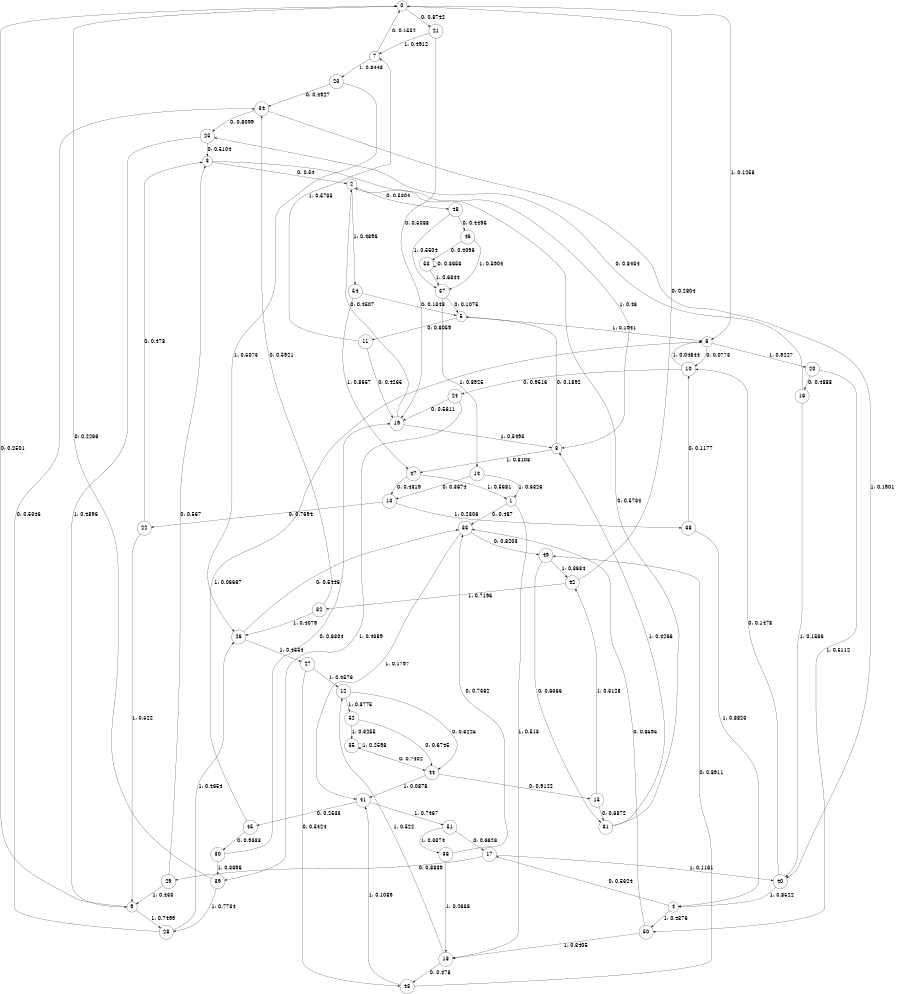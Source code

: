digraph "ch11randomL7" {
size = "6,8.5";
ratio = "fill";
node [shape = circle];
node [fontsize = 24];
edge [fontsize = 24];
0 -> 21 [label = "0: 0.8742   "];
0 -> 6 [label = "1: 0.1258   "];
1 -> 33 [label = "0: 0.487    "];
1 -> 18 [label = "1: 0.513    "];
2 -> 48 [label = "0: 0.5304   "];
2 -> 54 [label = "1: 0.4696   "];
3 -> 2 [label = "0: 0.54     "];
3 -> 8 [label = "1: 0.46     "];
4 -> 17 [label = "0: 0.5624   "];
4 -> 50 [label = "1: 0.4376   "];
5 -> 11 [label = "0: 0.8059   "];
5 -> 6 [label = "1: 0.1941   "];
6 -> 10 [label = "0: 0.0773   "];
6 -> 20 [label = "1: 0.9227   "];
7 -> 0 [label = "0: 0.1552   "];
7 -> 23 [label = "1: 0.8448   "];
8 -> 5 [label = "0: 0.1892   "];
8 -> 47 [label = "1: 0.8108   "];
9 -> 0 [label = "0: 0.2501   "];
9 -> 28 [label = "1: 0.7499   "];
10 -> 24 [label = "0: 0.9516   "];
10 -> 6 [label = "1: 0.04844  "];
11 -> 19 [label = "0: 0.4265   "];
11 -> 7 [label = "1: 0.5735   "];
12 -> 44 [label = "0: 0.6225   "];
12 -> 52 [label = "1: 0.3775   "];
13 -> 22 [label = "0: 0.7694   "];
13 -> 38 [label = "1: 0.2306   "];
14 -> 13 [label = "0: 0.3674   "];
14 -> 1 [label = "1: 0.6326   "];
15 -> 31 [label = "0: 0.6872   "];
15 -> 42 [label = "1: 0.3128   "];
16 -> 25 [label = "0: 0.8434   "];
16 -> 40 [label = "1: 0.1566   "];
17 -> 29 [label = "0: 0.8839   "];
17 -> 40 [label = "1: 0.1161   "];
18 -> 43 [label = "0: 0.478    "];
18 -> 12 [label = "1: 0.522    "];
19 -> 2 [label = "0: 0.4507   "];
19 -> 8 [label = "1: 0.5493   "];
20 -> 16 [label = "0: 0.4888   "];
20 -> 50 [label = "1: 0.5112   "];
21 -> 19 [label = "0: 0.5088   "];
21 -> 7 [label = "1: 0.4912   "];
22 -> 3 [label = "0: 0.478    "];
22 -> 9 [label = "1: 0.522    "];
23 -> 34 [label = "0: 0.4927   "];
23 -> 26 [label = "1: 0.5073   "];
24 -> 19 [label = "0: 0.5611   "];
24 -> 39 [label = "1: 0.4389   "];
25 -> 3 [label = "0: 0.5104   "];
25 -> 9 [label = "1: 0.4896   "];
26 -> 33 [label = "0: 0.5446   "];
26 -> 27 [label = "1: 0.4554   "];
27 -> 43 [label = "0: 0.5424   "];
27 -> 12 [label = "1: 0.4576   "];
28 -> 34 [label = "0: 0.5346   "];
28 -> 26 [label = "1: 0.4654   "];
29 -> 3 [label = "0: 0.567    "];
29 -> 9 [label = "1: 0.433    "];
30 -> 19 [label = "0: 0.6304   "];
30 -> 39 [label = "1: 0.3696   "];
31 -> 2 [label = "0: 0.5734   "];
31 -> 8 [label = "1: 0.4266   "];
32 -> 34 [label = "0: 0.5921   "];
32 -> 26 [label = "1: 0.4079   "];
33 -> 49 [label = "0: 0.8203   "];
33 -> 41 [label = "1: 0.1797   "];
34 -> 25 [label = "0: 0.8099   "];
34 -> 40 [label = "1: 0.1901   "];
35 -> 44 [label = "0: 0.7402   "];
35 -> 35 [label = "1: 0.2598   "];
36 -> 33 [label = "0: 0.7362   "];
36 -> 18 [label = "1: 0.2638   "];
37 -> 5 [label = "0: 0.1075   "];
37 -> 14 [label = "1: 0.8925   "];
38 -> 10 [label = "0: 0.1177   "];
38 -> 4 [label = "1: 0.8823   "];
39 -> 0 [label = "0: 0.2266   "];
39 -> 28 [label = "1: 0.7734   "];
40 -> 10 [label = "0: 0.1478   "];
40 -> 4 [label = "1: 0.8522   "];
41 -> 45 [label = "0: 0.2533   "];
41 -> 51 [label = "1: 0.7467   "];
42 -> 0 [label = "0: 0.2804   "];
42 -> 32 [label = "1: 0.7196   "];
43 -> 49 [label = "0: 0.8911   "];
43 -> 41 [label = "1: 0.1089   "];
44 -> 15 [label = "0: 0.9122   "];
44 -> 41 [label = "1: 0.0878   "];
45 -> 30 [label = "0: 0.9333   "];
45 -> 6 [label = "1: 0.06667  "];
46 -> 53 [label = "0: 0.4096   "];
46 -> 37 [label = "1: 0.5904   "];
47 -> 13 [label = "0: 0.4319   "];
47 -> 1 [label = "1: 0.5681   "];
48 -> 46 [label = "0: 0.4496   "];
48 -> 37 [label = "1: 0.5504   "];
49 -> 31 [label = "0: 0.6366   "];
49 -> 42 [label = "1: 0.3634   "];
50 -> 33 [label = "0: 0.6595   "];
50 -> 18 [label = "1: 0.3405   "];
51 -> 17 [label = "0: 0.6626   "];
51 -> 36 [label = "1: 0.3374   "];
52 -> 44 [label = "0: 0.6745   "];
52 -> 35 [label = "1: 0.3255   "];
53 -> 53 [label = "0: 0.3656   "];
53 -> 37 [label = "1: 0.6344   "];
54 -> 5 [label = "0: 0.1343   "];
54 -> 47 [label = "1: 0.8657   "];
}